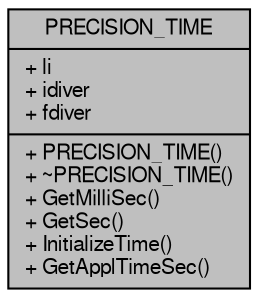 digraph "PRECISION_TIME"
{
  bgcolor="transparent";
  edge [fontname="FreeSans",fontsize="10",labelfontname="FreeSans",labelfontsize="10"];
  node [fontname="FreeSans",fontsize="10",shape=record];
  Node1 [label="{PRECISION_TIME\n|+ li\l+ idiver\l+ fdiver\l|+ PRECISION_TIME()\l+ ~PRECISION_TIME()\l+ GetMilliSec()\l+ GetSec()\l+ InitializeTime()\l+ GetApplTimeSec()\l}",height=0.2,width=0.4,color="black", fillcolor="grey75", style="filled" fontcolor="black"];
}
